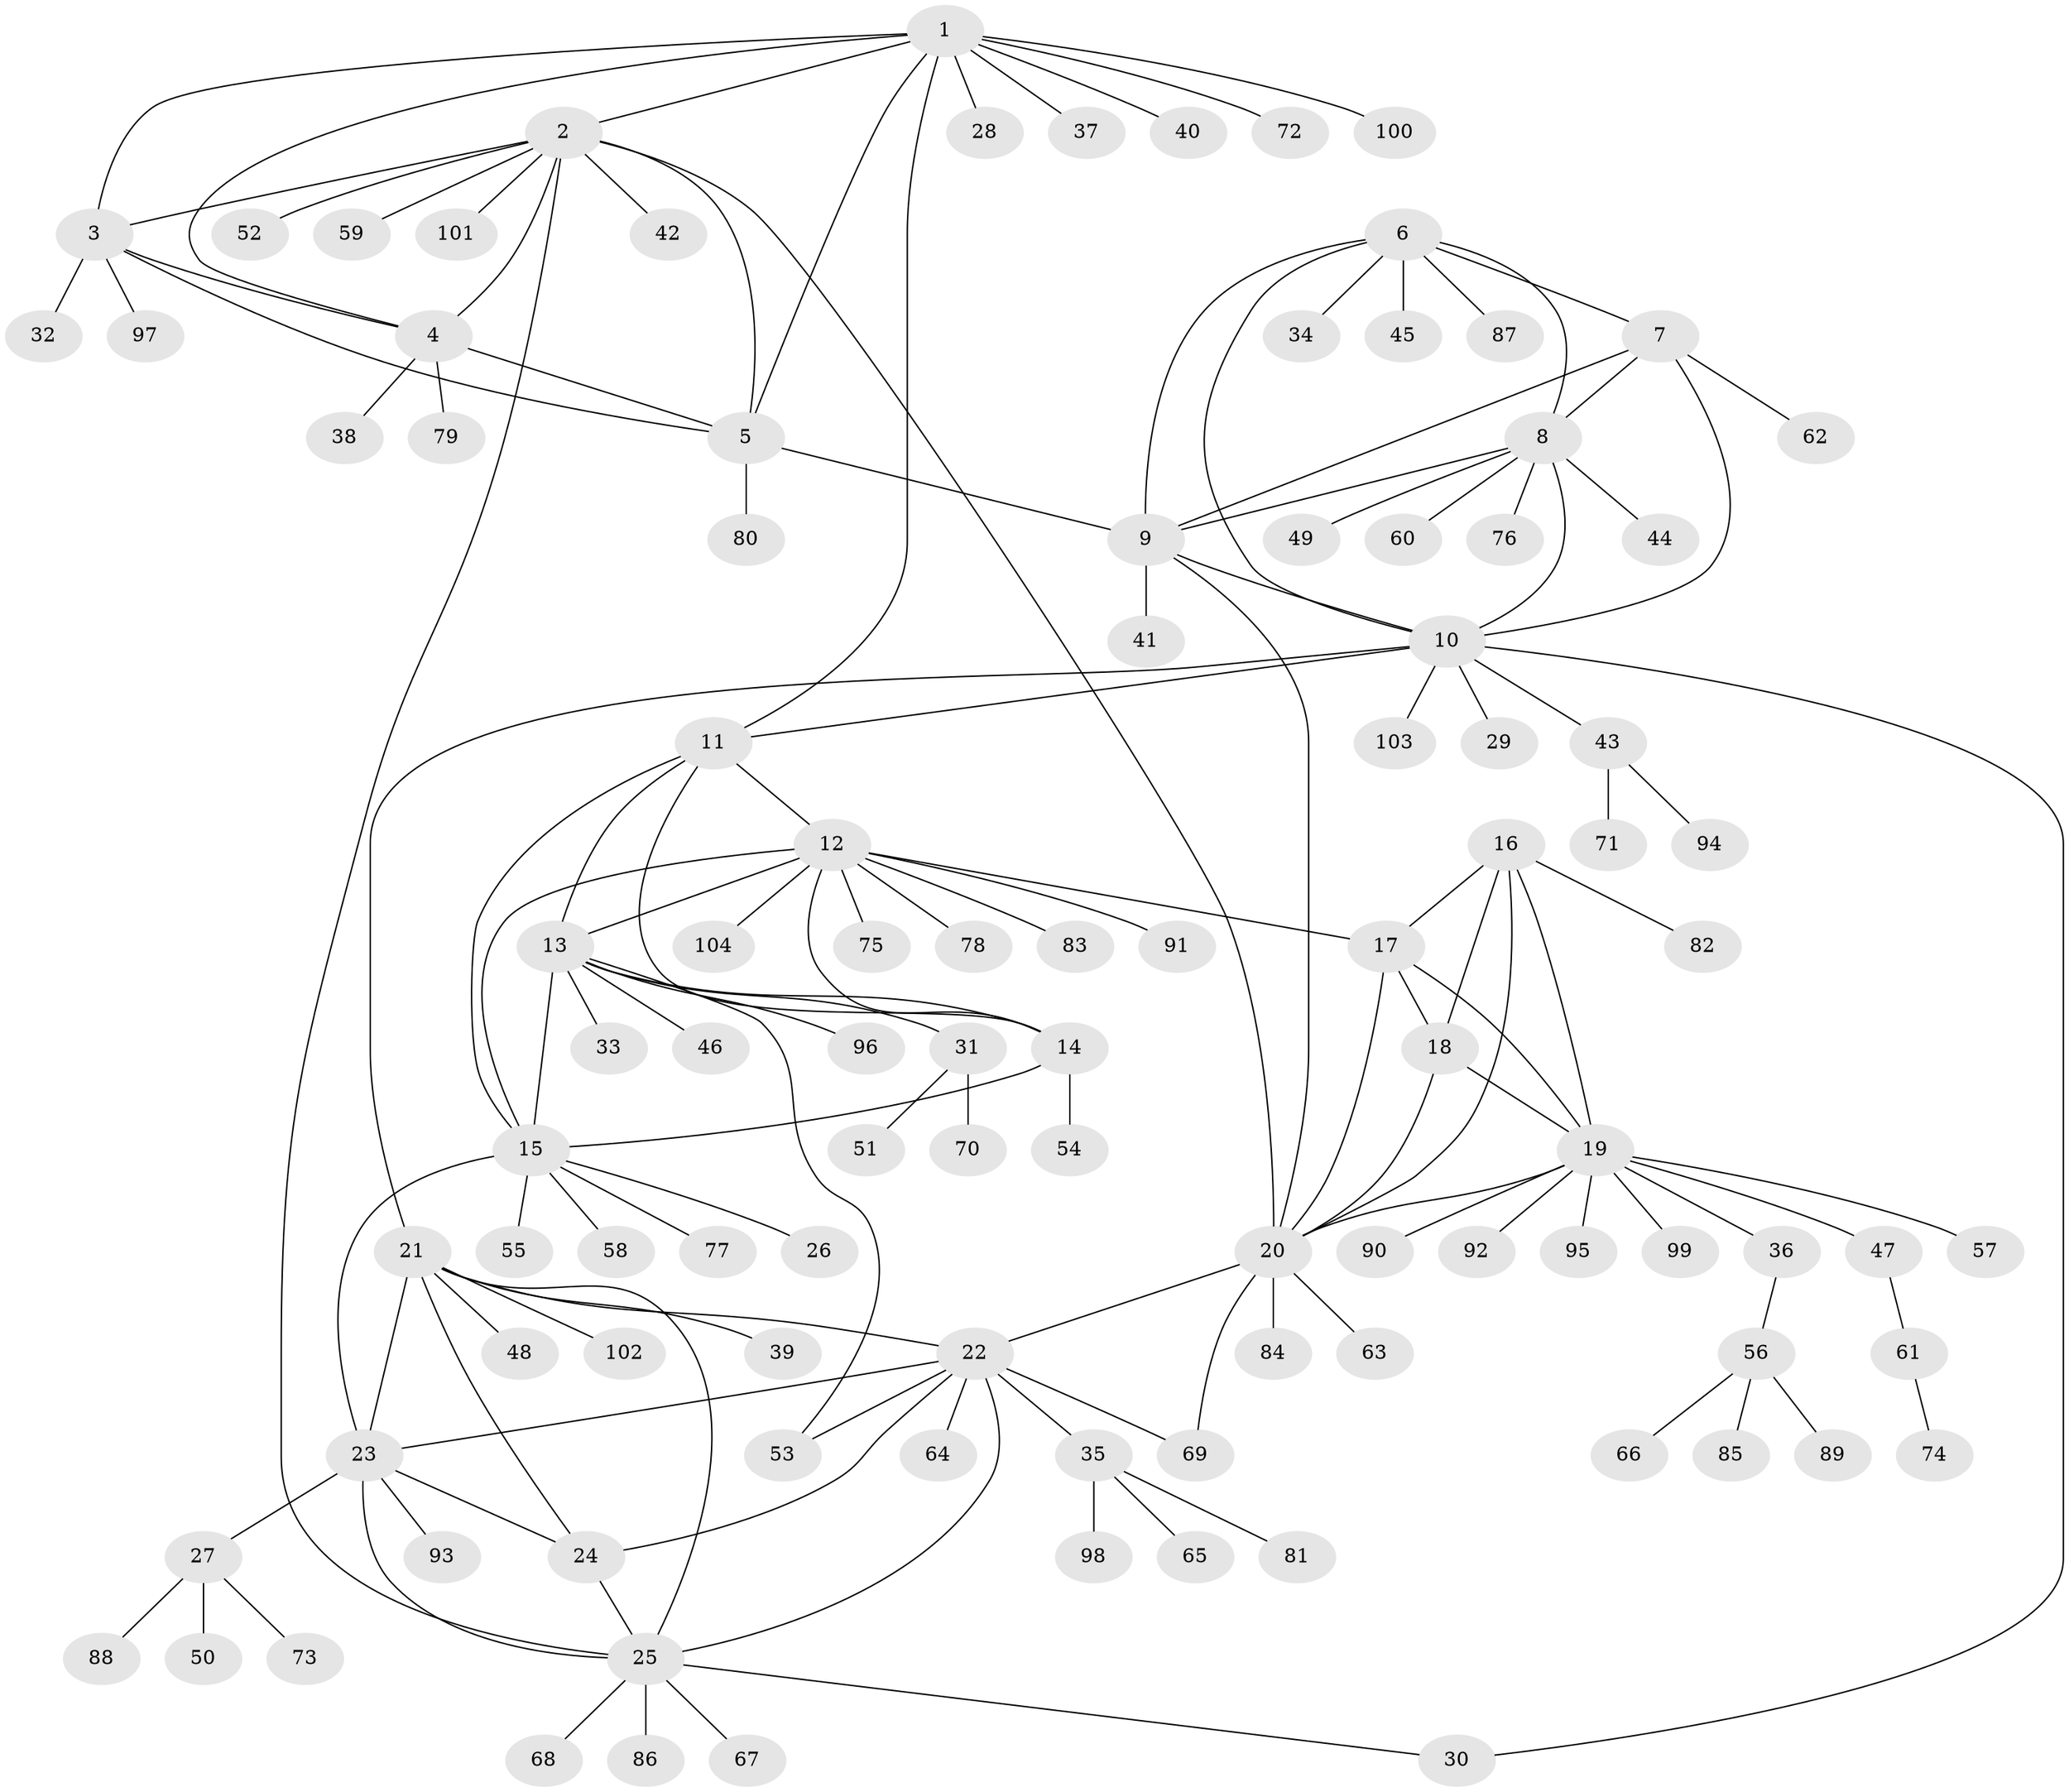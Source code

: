 // coarse degree distribution, {6: 0.0967741935483871, 3: 0.06451612903225806, 2: 0.0967741935483871, 10: 0.03225806451612903, 4: 0.06451612903225806, 9: 0.03225806451612903, 1: 0.6129032258064516}
// Generated by graph-tools (version 1.1) at 2025/19/03/04/25 18:19:41]
// undirected, 104 vertices, 142 edges
graph export_dot {
graph [start="1"]
  node [color=gray90,style=filled];
  1;
  2;
  3;
  4;
  5;
  6;
  7;
  8;
  9;
  10;
  11;
  12;
  13;
  14;
  15;
  16;
  17;
  18;
  19;
  20;
  21;
  22;
  23;
  24;
  25;
  26;
  27;
  28;
  29;
  30;
  31;
  32;
  33;
  34;
  35;
  36;
  37;
  38;
  39;
  40;
  41;
  42;
  43;
  44;
  45;
  46;
  47;
  48;
  49;
  50;
  51;
  52;
  53;
  54;
  55;
  56;
  57;
  58;
  59;
  60;
  61;
  62;
  63;
  64;
  65;
  66;
  67;
  68;
  69;
  70;
  71;
  72;
  73;
  74;
  75;
  76;
  77;
  78;
  79;
  80;
  81;
  82;
  83;
  84;
  85;
  86;
  87;
  88;
  89;
  90;
  91;
  92;
  93;
  94;
  95;
  96;
  97;
  98;
  99;
  100;
  101;
  102;
  103;
  104;
  1 -- 2;
  1 -- 3;
  1 -- 4;
  1 -- 5;
  1 -- 11;
  1 -- 28;
  1 -- 37;
  1 -- 40;
  1 -- 72;
  1 -- 100;
  2 -- 3;
  2 -- 4;
  2 -- 5;
  2 -- 20;
  2 -- 25;
  2 -- 42;
  2 -- 52;
  2 -- 59;
  2 -- 101;
  3 -- 4;
  3 -- 5;
  3 -- 32;
  3 -- 97;
  4 -- 5;
  4 -- 38;
  4 -- 79;
  5 -- 9;
  5 -- 80;
  6 -- 7;
  6 -- 8;
  6 -- 9;
  6 -- 10;
  6 -- 34;
  6 -- 45;
  6 -- 87;
  7 -- 8;
  7 -- 9;
  7 -- 10;
  7 -- 62;
  8 -- 9;
  8 -- 10;
  8 -- 44;
  8 -- 49;
  8 -- 60;
  8 -- 76;
  9 -- 10;
  9 -- 20;
  9 -- 41;
  10 -- 11;
  10 -- 21;
  10 -- 29;
  10 -- 30;
  10 -- 43;
  10 -- 103;
  11 -- 12;
  11 -- 13;
  11 -- 14;
  11 -- 15;
  12 -- 13;
  12 -- 14;
  12 -- 15;
  12 -- 17;
  12 -- 75;
  12 -- 78;
  12 -- 83;
  12 -- 91;
  12 -- 104;
  13 -- 14;
  13 -- 15;
  13 -- 31;
  13 -- 33;
  13 -- 46;
  13 -- 53;
  13 -- 96;
  14 -- 15;
  14 -- 54;
  15 -- 23;
  15 -- 26;
  15 -- 55;
  15 -- 58;
  15 -- 77;
  16 -- 17;
  16 -- 18;
  16 -- 19;
  16 -- 20;
  16 -- 82;
  17 -- 18;
  17 -- 19;
  17 -- 20;
  18 -- 19;
  18 -- 20;
  19 -- 20;
  19 -- 36;
  19 -- 47;
  19 -- 57;
  19 -- 90;
  19 -- 92;
  19 -- 95;
  19 -- 99;
  20 -- 22;
  20 -- 63;
  20 -- 69;
  20 -- 84;
  21 -- 22;
  21 -- 23;
  21 -- 24;
  21 -- 25;
  21 -- 39;
  21 -- 48;
  21 -- 102;
  22 -- 23;
  22 -- 24;
  22 -- 25;
  22 -- 35;
  22 -- 53;
  22 -- 64;
  22 -- 69;
  23 -- 24;
  23 -- 25;
  23 -- 27;
  23 -- 93;
  24 -- 25;
  25 -- 30;
  25 -- 67;
  25 -- 68;
  25 -- 86;
  27 -- 50;
  27 -- 73;
  27 -- 88;
  31 -- 51;
  31 -- 70;
  35 -- 65;
  35 -- 81;
  35 -- 98;
  36 -- 56;
  43 -- 71;
  43 -- 94;
  47 -- 61;
  56 -- 66;
  56 -- 85;
  56 -- 89;
  61 -- 74;
}
